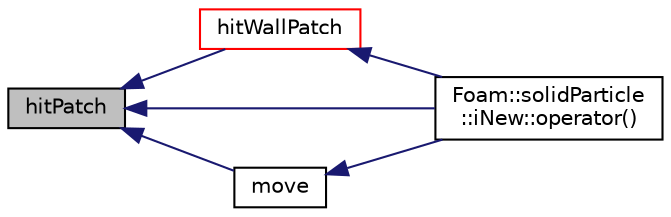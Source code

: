 digraph "hitPatch"
{
  bgcolor="transparent";
  edge [fontname="Helvetica",fontsize="10",labelfontname="Helvetica",labelfontsize="10"];
  node [fontname="Helvetica",fontsize="10",shape=record];
  rankdir="LR";
  Node1 [label="hitPatch",height=0.2,width=0.4,color="black", fillcolor="grey75", style="filled", fontcolor="black"];
  Node1 -> Node2 [dir="back",color="midnightblue",fontsize="10",style="solid",fontname="Helvetica"];
  Node2 [label="hitWallPatch",height=0.2,width=0.4,color="red",URL="$a02439.html#a83ddd4996e7a12d68168442c5f04ca72",tooltip="Overridable function to handle the particle hitting a wallPatch. "];
  Node2 -> Node3 [dir="back",color="midnightblue",fontsize="10",style="solid",fontname="Helvetica"];
  Node3 [label="Foam::solidParticle\l::iNew::operator()",height=0.2,width=0.4,color="black",URL="$a01100.html#a08dd91dacad53450f064cb7fbc44f4df"];
  Node1 -> Node4 [dir="back",color="midnightblue",fontsize="10",style="solid",fontname="Helvetica"];
  Node4 [label="move",height=0.2,width=0.4,color="black",URL="$a02439.html#aa3b793966d64802fdf262dd4d14d21ed",tooltip="Move. "];
  Node4 -> Node3 [dir="back",color="midnightblue",fontsize="10",style="solid",fontname="Helvetica"];
  Node1 -> Node3 [dir="back",color="midnightblue",fontsize="10",style="solid",fontname="Helvetica"];
}

